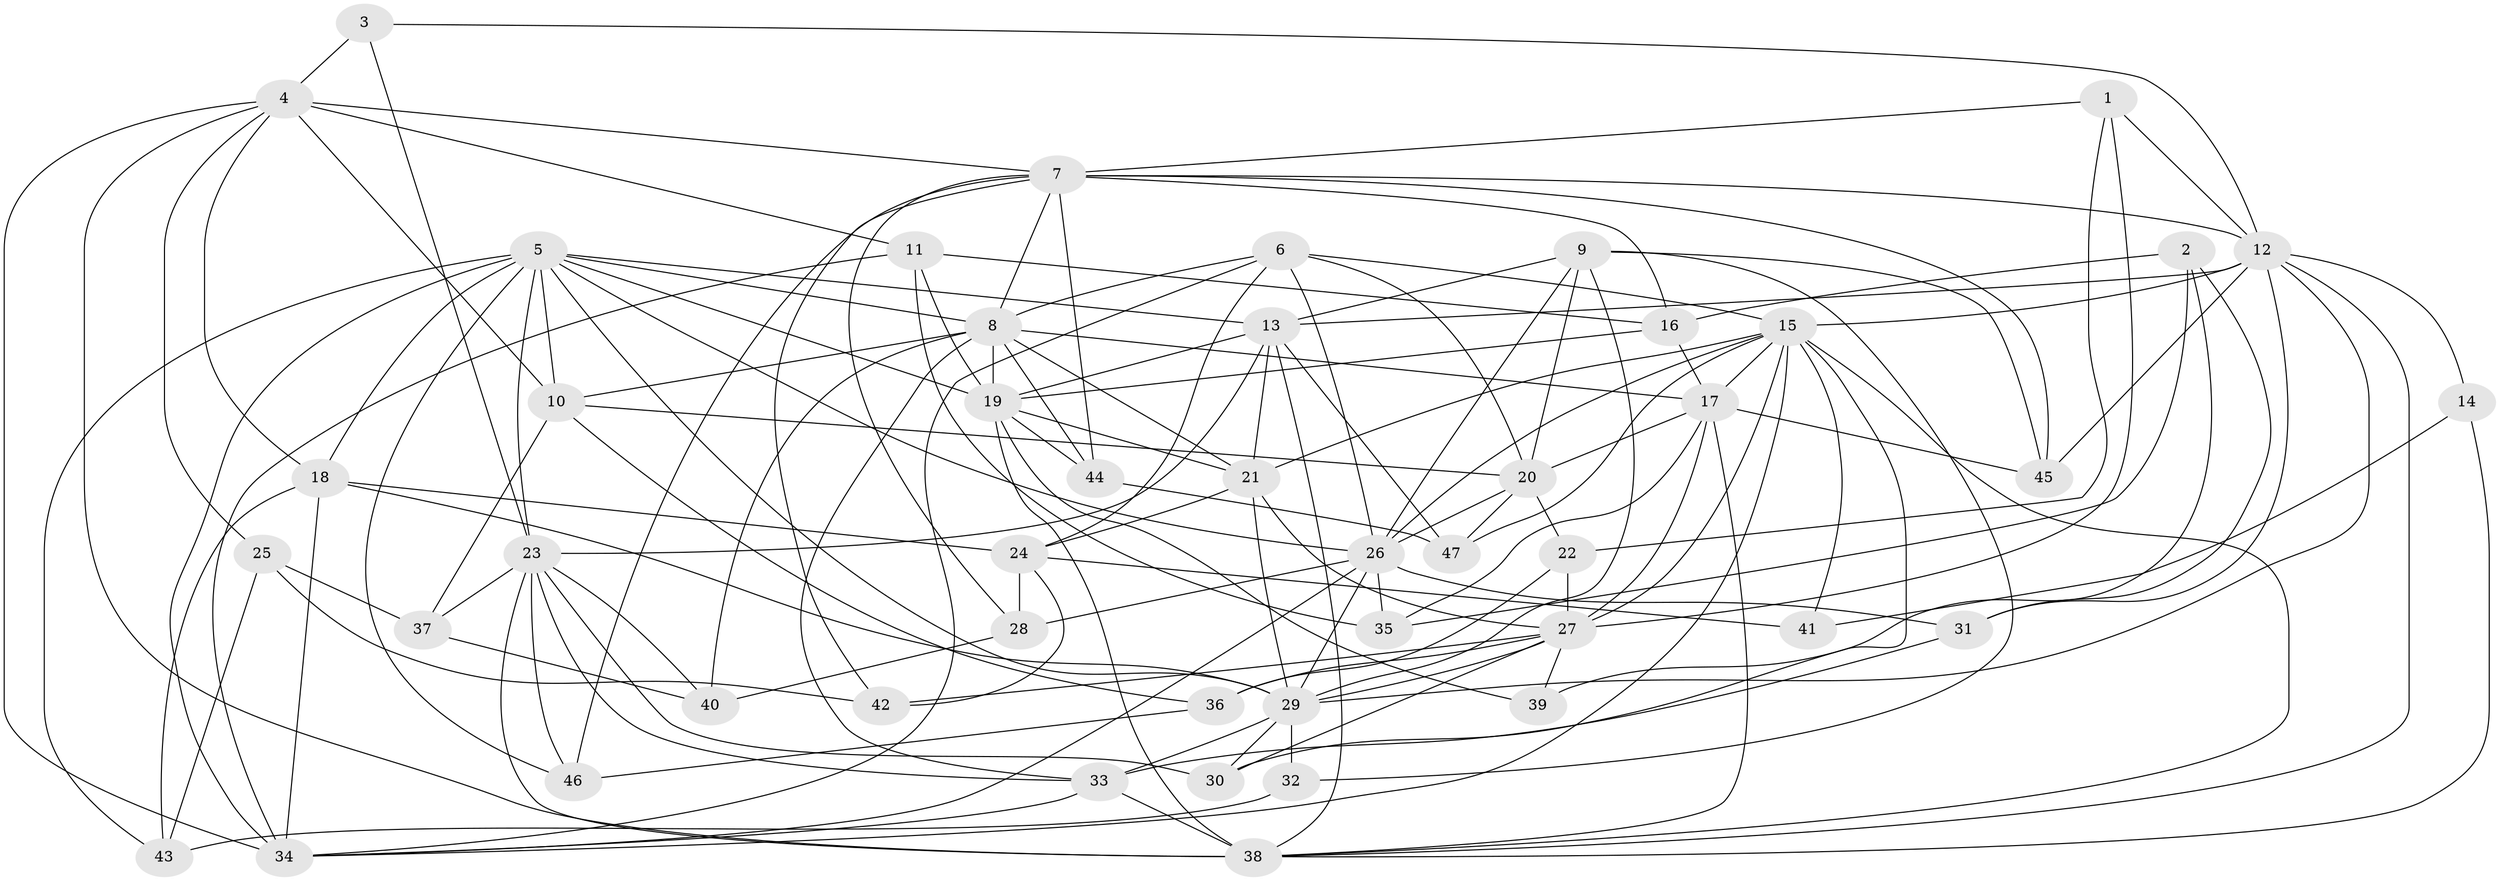 // original degree distribution, {4: 1.0}
// Generated by graph-tools (version 1.1) at 2025/54/03/04/25 22:54:06]
// undirected, 47 vertices, 142 edges
graph export_dot {
  node [color=gray90,style=filled];
  1;
  2;
  3;
  4;
  5;
  6;
  7;
  8;
  9;
  10;
  11;
  12;
  13;
  14;
  15;
  16;
  17;
  18;
  19;
  20;
  21;
  22;
  23;
  24;
  25;
  26;
  27;
  28;
  29;
  30;
  31;
  32;
  33;
  34;
  35;
  36;
  37;
  38;
  39;
  40;
  41;
  42;
  43;
  44;
  45;
  46;
  47;
  1 -- 7 [weight=1.0];
  1 -- 12 [weight=1.0];
  1 -- 22 [weight=1.0];
  1 -- 27 [weight=1.0];
  2 -- 16 [weight=1.0];
  2 -- 31 [weight=1.0];
  2 -- 35 [weight=1.0];
  2 -- 39 [weight=1.0];
  3 -- 4 [weight=2.0];
  3 -- 12 [weight=1.0];
  3 -- 23 [weight=1.0];
  4 -- 7 [weight=1.0];
  4 -- 10 [weight=2.0];
  4 -- 11 [weight=1.0];
  4 -- 18 [weight=1.0];
  4 -- 25 [weight=1.0];
  4 -- 34 [weight=2.0];
  4 -- 38 [weight=2.0];
  5 -- 8 [weight=1.0];
  5 -- 10 [weight=2.0];
  5 -- 13 [weight=1.0];
  5 -- 18 [weight=1.0];
  5 -- 19 [weight=1.0];
  5 -- 23 [weight=1.0];
  5 -- 26 [weight=1.0];
  5 -- 29 [weight=1.0];
  5 -- 34 [weight=1.0];
  5 -- 43 [weight=1.0];
  5 -- 46 [weight=1.0];
  6 -- 8 [weight=1.0];
  6 -- 15 [weight=1.0];
  6 -- 20 [weight=1.0];
  6 -- 24 [weight=1.0];
  6 -- 26 [weight=1.0];
  6 -- 34 [weight=1.0];
  7 -- 8 [weight=1.0];
  7 -- 12 [weight=1.0];
  7 -- 16 [weight=1.0];
  7 -- 28 [weight=1.0];
  7 -- 42 [weight=1.0];
  7 -- 44 [weight=1.0];
  7 -- 45 [weight=1.0];
  7 -- 46 [weight=1.0];
  8 -- 10 [weight=1.0];
  8 -- 17 [weight=1.0];
  8 -- 19 [weight=1.0];
  8 -- 21 [weight=1.0];
  8 -- 33 [weight=1.0];
  8 -- 40 [weight=1.0];
  8 -- 44 [weight=1.0];
  9 -- 13 [weight=1.0];
  9 -- 20 [weight=2.0];
  9 -- 26 [weight=1.0];
  9 -- 29 [weight=1.0];
  9 -- 32 [weight=2.0];
  9 -- 45 [weight=1.0];
  10 -- 20 [weight=1.0];
  10 -- 36 [weight=1.0];
  10 -- 37 [weight=1.0];
  11 -- 16 [weight=1.0];
  11 -- 19 [weight=2.0];
  11 -- 34 [weight=1.0];
  11 -- 35 [weight=1.0];
  12 -- 13 [weight=2.0];
  12 -- 14 [weight=2.0];
  12 -- 15 [weight=1.0];
  12 -- 29 [weight=1.0];
  12 -- 31 [weight=1.0];
  12 -- 38 [weight=1.0];
  12 -- 45 [weight=1.0];
  13 -- 19 [weight=1.0];
  13 -- 21 [weight=1.0];
  13 -- 23 [weight=2.0];
  13 -- 38 [weight=1.0];
  13 -- 47 [weight=1.0];
  14 -- 38 [weight=1.0];
  14 -- 41 [weight=1.0];
  15 -- 17 [weight=1.0];
  15 -- 21 [weight=1.0];
  15 -- 26 [weight=1.0];
  15 -- 27 [weight=1.0];
  15 -- 30 [weight=1.0];
  15 -- 34 [weight=1.0];
  15 -- 38 [weight=1.0];
  15 -- 41 [weight=2.0];
  15 -- 47 [weight=1.0];
  16 -- 17 [weight=1.0];
  16 -- 19 [weight=2.0];
  17 -- 20 [weight=1.0];
  17 -- 27 [weight=1.0];
  17 -- 35 [weight=1.0];
  17 -- 38 [weight=1.0];
  17 -- 45 [weight=1.0];
  18 -- 24 [weight=2.0];
  18 -- 29 [weight=1.0];
  18 -- 34 [weight=2.0];
  18 -- 43 [weight=1.0];
  19 -- 21 [weight=1.0];
  19 -- 38 [weight=1.0];
  19 -- 39 [weight=2.0];
  19 -- 44 [weight=1.0];
  20 -- 22 [weight=1.0];
  20 -- 26 [weight=1.0];
  20 -- 47 [weight=1.0];
  21 -- 24 [weight=2.0];
  21 -- 27 [weight=1.0];
  21 -- 29 [weight=1.0];
  22 -- 27 [weight=1.0];
  22 -- 36 [weight=1.0];
  23 -- 30 [weight=1.0];
  23 -- 33 [weight=1.0];
  23 -- 37 [weight=1.0];
  23 -- 38 [weight=1.0];
  23 -- 40 [weight=1.0];
  23 -- 46 [weight=1.0];
  24 -- 28 [weight=1.0];
  24 -- 41 [weight=1.0];
  24 -- 42 [weight=1.0];
  25 -- 37 [weight=1.0];
  25 -- 42 [weight=1.0];
  25 -- 43 [weight=1.0];
  26 -- 28 [weight=1.0];
  26 -- 29 [weight=1.0];
  26 -- 31 [weight=1.0];
  26 -- 34 [weight=1.0];
  26 -- 35 [weight=1.0];
  27 -- 29 [weight=1.0];
  27 -- 30 [weight=1.0];
  27 -- 36 [weight=1.0];
  27 -- 39 [weight=1.0];
  27 -- 42 [weight=1.0];
  28 -- 40 [weight=1.0];
  29 -- 30 [weight=1.0];
  29 -- 32 [weight=1.0];
  29 -- 33 [weight=1.0];
  31 -- 33 [weight=1.0];
  32 -- 43 [weight=1.0];
  33 -- 34 [weight=1.0];
  33 -- 38 [weight=1.0];
  36 -- 46 [weight=1.0];
  37 -- 40 [weight=1.0];
  44 -- 47 [weight=1.0];
}
